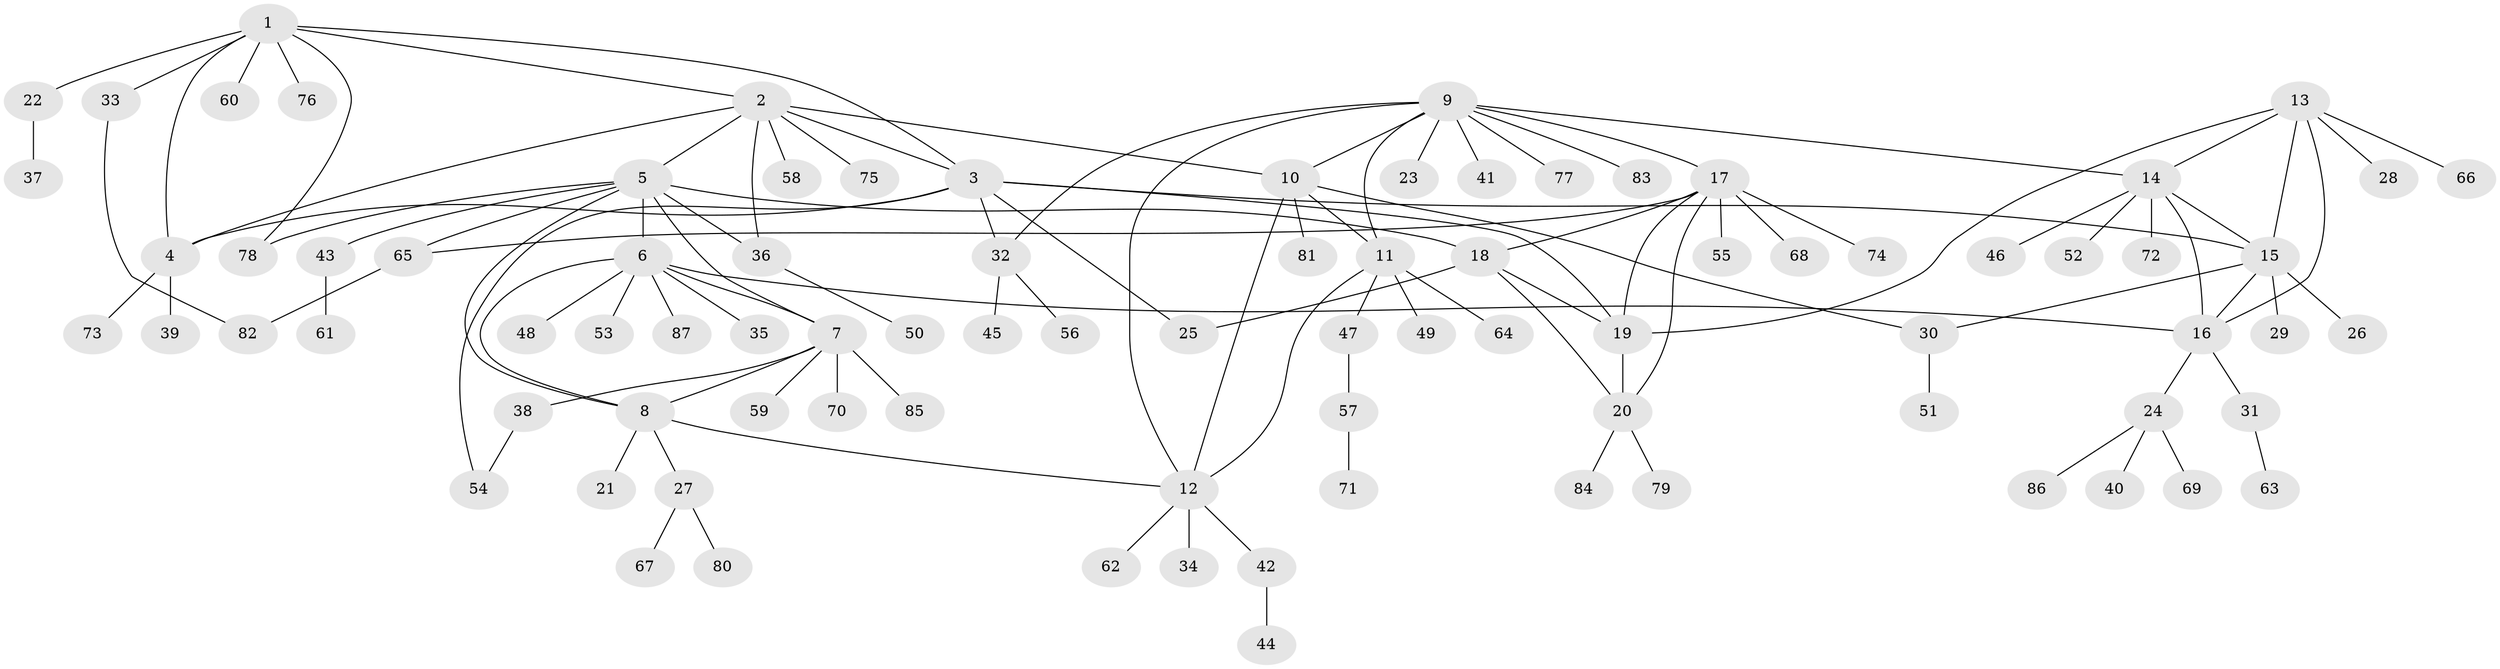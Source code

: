 // coarse degree distribution, {7: 0.030303030303030304, 6: 0.13636363636363635, 9: 0.015151515151515152, 11: 0.015151515151515152, 5: 0.030303030303030304, 12: 0.015151515151515152, 8: 0.015151515151515152, 1: 0.6060606060606061, 3: 0.06060606060606061, 2: 0.07575757575757576}
// Generated by graph-tools (version 1.1) at 2025/42/03/06/25 10:42:14]
// undirected, 87 vertices, 115 edges
graph export_dot {
graph [start="1"]
  node [color=gray90,style=filled];
  1;
  2;
  3;
  4;
  5;
  6;
  7;
  8;
  9;
  10;
  11;
  12;
  13;
  14;
  15;
  16;
  17;
  18;
  19;
  20;
  21;
  22;
  23;
  24;
  25;
  26;
  27;
  28;
  29;
  30;
  31;
  32;
  33;
  34;
  35;
  36;
  37;
  38;
  39;
  40;
  41;
  42;
  43;
  44;
  45;
  46;
  47;
  48;
  49;
  50;
  51;
  52;
  53;
  54;
  55;
  56;
  57;
  58;
  59;
  60;
  61;
  62;
  63;
  64;
  65;
  66;
  67;
  68;
  69;
  70;
  71;
  72;
  73;
  74;
  75;
  76;
  77;
  78;
  79;
  80;
  81;
  82;
  83;
  84;
  85;
  86;
  87;
  1 -- 2;
  1 -- 3;
  1 -- 4;
  1 -- 22;
  1 -- 33;
  1 -- 60;
  1 -- 76;
  1 -- 78;
  2 -- 3;
  2 -- 4;
  2 -- 5;
  2 -- 10;
  2 -- 36;
  2 -- 58;
  2 -- 75;
  3 -- 4;
  3 -- 15;
  3 -- 19;
  3 -- 25;
  3 -- 32;
  3 -- 54;
  4 -- 39;
  4 -- 73;
  5 -- 6;
  5 -- 7;
  5 -- 8;
  5 -- 18;
  5 -- 36;
  5 -- 43;
  5 -- 65;
  5 -- 78;
  6 -- 7;
  6 -- 8;
  6 -- 16;
  6 -- 35;
  6 -- 48;
  6 -- 53;
  6 -- 87;
  7 -- 8;
  7 -- 38;
  7 -- 59;
  7 -- 70;
  7 -- 85;
  8 -- 12;
  8 -- 21;
  8 -- 27;
  9 -- 10;
  9 -- 11;
  9 -- 12;
  9 -- 14;
  9 -- 17;
  9 -- 23;
  9 -- 32;
  9 -- 41;
  9 -- 77;
  9 -- 83;
  10 -- 11;
  10 -- 12;
  10 -- 30;
  10 -- 81;
  11 -- 12;
  11 -- 47;
  11 -- 49;
  11 -- 64;
  12 -- 34;
  12 -- 42;
  12 -- 62;
  13 -- 14;
  13 -- 15;
  13 -- 16;
  13 -- 19;
  13 -- 28;
  13 -- 66;
  14 -- 15;
  14 -- 16;
  14 -- 46;
  14 -- 52;
  14 -- 72;
  15 -- 16;
  15 -- 26;
  15 -- 29;
  15 -- 30;
  16 -- 24;
  16 -- 31;
  17 -- 18;
  17 -- 19;
  17 -- 20;
  17 -- 55;
  17 -- 65;
  17 -- 68;
  17 -- 74;
  18 -- 19;
  18 -- 20;
  18 -- 25;
  19 -- 20;
  20 -- 79;
  20 -- 84;
  22 -- 37;
  24 -- 40;
  24 -- 69;
  24 -- 86;
  27 -- 67;
  27 -- 80;
  30 -- 51;
  31 -- 63;
  32 -- 45;
  32 -- 56;
  33 -- 82;
  36 -- 50;
  38 -- 54;
  42 -- 44;
  43 -- 61;
  47 -- 57;
  57 -- 71;
  65 -- 82;
}

